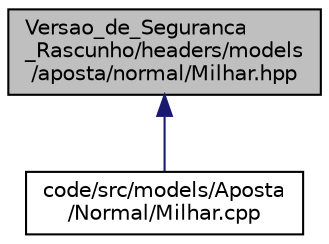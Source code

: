 digraph "Versao_de_Seguranca_Rascunho/headers/models/aposta/normal/Milhar.hpp"
{
 // LATEX_PDF_SIZE
  edge [fontname="Helvetica",fontsize="10",labelfontname="Helvetica",labelfontsize="10"];
  node [fontname="Helvetica",fontsize="10",shape=record];
  Node1 [label="Versao_de_Seguranca\l_Rascunho/headers/models\l/aposta/normal/Milhar.hpp",height=0.2,width=0.4,color="black", fillcolor="grey75", style="filled", fontcolor="black",tooltip=" "];
  Node1 -> Node2 [dir="back",color="midnightblue",fontsize="10",style="solid",fontname="Helvetica"];
  Node2 [label="code/src/models/Aposta\l/Normal/Milhar.cpp",height=0.2,width=0.4,color="black", fillcolor="white", style="filled",URL="$code_2src_2models_2Aposta_2Normal_2Milhar_8cpp.html",tooltip=" "];
}
